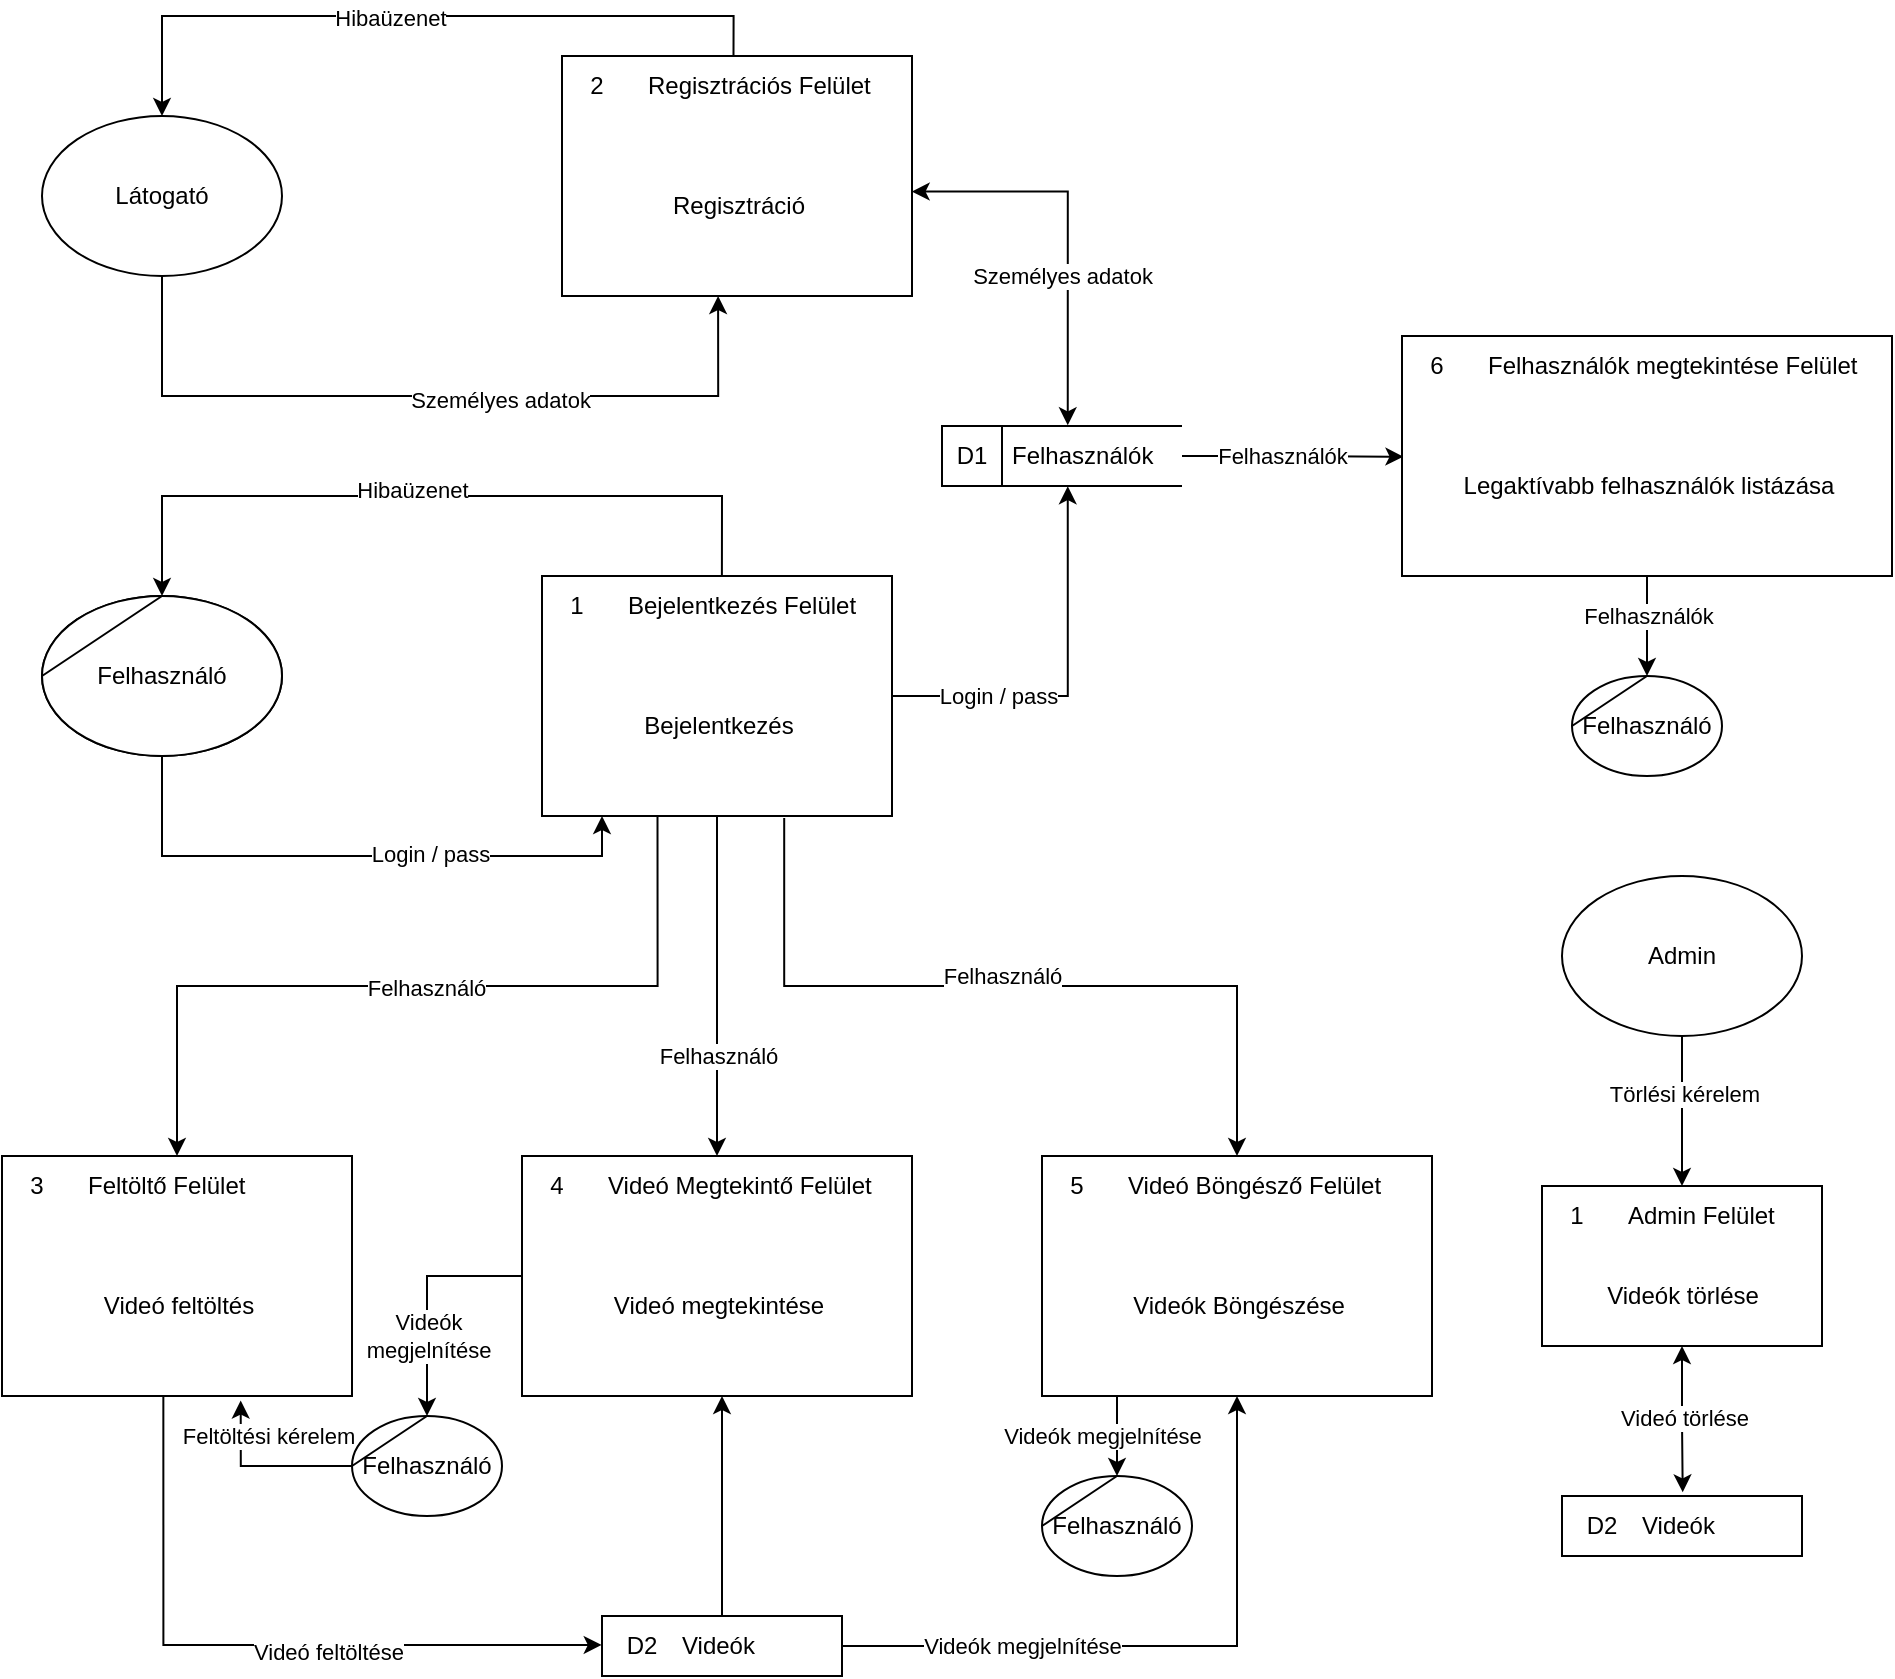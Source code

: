 <mxfile version="20.8.20" type="device"><diagram name="Page-1" id="RyvAtGOHSHTFkF7myws8"><mxGraphModel dx="1466" dy="806" grid="1" gridSize="10" guides="1" tooltips="1" connect="1" arrows="1" fold="1" page="1" pageScale="1" pageWidth="850" pageHeight="1100" math="0" shadow="0"><root><mxCell id="0"/><mxCell id="1" parent="0"/><mxCell id="QEH5DJTfjUDoBT9dlg-W-37" style="edgeStyle=orthogonalEdgeStyle;rounded=0;orthogonalLoop=1;jettySize=auto;html=1;entryX=0.5;entryY=0;entryDx=0;entryDy=0;exitX=0.514;exitY=0;exitDx=0;exitDy=0;exitPerimeter=0;" edge="1" parent="1" source="QEH5DJTfjUDoBT9dlg-W-1" target="QEH5DJTfjUDoBT9dlg-W-12"><mxGeometry relative="1" as="geometry"><Array as="points"><mxPoint x="680" y="320"/><mxPoint x="400" y="320"/></Array></mxGeometry></mxCell><mxCell id="QEH5DJTfjUDoBT9dlg-W-72" value="Hibaüzenet" style="edgeLabel;html=1;align=center;verticalAlign=middle;resizable=0;points=[];" vertex="1" connectable="0" parent="QEH5DJTfjUDoBT9dlg-W-37"><mxGeometry x="0.056" y="-3" relative="1" as="geometry"><mxPoint as="offset"/></mxGeometry></mxCell><mxCell id="QEH5DJTfjUDoBT9dlg-W-38" style="edgeStyle=orthogonalEdgeStyle;rounded=0;orthogonalLoop=1;jettySize=auto;html=1;entryX=0.524;entryY=1.003;entryDx=0;entryDy=0;entryPerimeter=0;" edge="1" parent="1" source="QEH5DJTfjUDoBT9dlg-W-1" target="QEH5DJTfjUDoBT9dlg-W-14"><mxGeometry relative="1" as="geometry"/></mxCell><mxCell id="QEH5DJTfjUDoBT9dlg-W-83" value="Login / pass" style="edgeLabel;html=1;align=center;verticalAlign=middle;resizable=0;points=[];" vertex="1" connectable="0" parent="QEH5DJTfjUDoBT9dlg-W-38"><mxGeometry x="-0.453" relative="1" as="geometry"><mxPoint as="offset"/></mxGeometry></mxCell><mxCell id="QEH5DJTfjUDoBT9dlg-W-48" style="edgeStyle=orthogonalEdgeStyle;rounded=0;orthogonalLoop=1;jettySize=auto;html=1;startArrow=none;startFill=0;endArrow=classic;endFill=1;exitX=0.33;exitY=1.001;exitDx=0;exitDy=0;exitPerimeter=0;" edge="1" parent="1" source="QEH5DJTfjUDoBT9dlg-W-1" target="QEH5DJTfjUDoBT9dlg-W-16"><mxGeometry relative="1" as="geometry"/></mxCell><mxCell id="QEH5DJTfjUDoBT9dlg-W-95" value="Felhasználó" style="edgeLabel;html=1;align=center;verticalAlign=middle;resizable=0;points=[];" vertex="1" connectable="0" parent="QEH5DJTfjUDoBT9dlg-W-48"><mxGeometry x="-0.135" y="1" relative="1" as="geometry"><mxPoint x="-23" as="offset"/></mxGeometry></mxCell><mxCell id="QEH5DJTfjUDoBT9dlg-W-49" style="edgeStyle=orthogonalEdgeStyle;rounded=0;orthogonalLoop=1;jettySize=auto;html=1;startArrow=none;startFill=0;endArrow=classic;endFill=1;" edge="1" parent="1" source="QEH5DJTfjUDoBT9dlg-W-1" target="QEH5DJTfjUDoBT9dlg-W-19"><mxGeometry relative="1" as="geometry"/></mxCell><mxCell id="QEH5DJTfjUDoBT9dlg-W-50" style="edgeStyle=orthogonalEdgeStyle;rounded=0;orthogonalLoop=1;jettySize=auto;html=1;startArrow=none;startFill=0;endArrow=classic;endFill=1;exitX=0.692;exitY=1.008;exitDx=0;exitDy=0;exitPerimeter=0;" edge="1" parent="1" source="QEH5DJTfjUDoBT9dlg-W-1" target="QEH5DJTfjUDoBT9dlg-W-26"><mxGeometry relative="1" as="geometry"/></mxCell><mxCell id="QEH5DJTfjUDoBT9dlg-W-1" value="Bejelentkezés" style="html=1;dashed=0;whitespace=wrap;shape=mxgraph.dfd.process;align=center;container=1;collapsible=0;spacingTop=30;" vertex="1" parent="1"><mxGeometry x="590" y="360" width="175" height="120" as="geometry"/></mxCell><mxCell id="QEH5DJTfjUDoBT9dlg-W-2" value="1" style="text;html=1;strokeColor=none;fillColor=none;align=center;verticalAlign=middle;whiteSpace=wrap;rounded=0;movable=0;resizable=0;rotatable=0;cloneable=0;deletable=0;connectable=0;allowArrows=0;pointerEvents=1;" vertex="1" parent="QEH5DJTfjUDoBT9dlg-W-1"><mxGeometry width="35" height="30" as="geometry"/></mxCell><mxCell id="QEH5DJTfjUDoBT9dlg-W-3" value="Bejelentkezés Felület" style="text;html=1;strokeColor=none;fillColor=none;align=left;verticalAlign=middle;whiteSpace=wrap;rounded=0;movable=0;resizable=0;connectable=0;allowArrows=0;rotatable=0;cloneable=0;deletable=0;spacingLeft=6;autosize=1;resizeWidth=0;" vertex="1" parent="QEH5DJTfjUDoBT9dlg-W-1"><mxGeometry x="35" width="140" height="30" as="geometry"/></mxCell><mxCell id="QEH5DJTfjUDoBT9dlg-W-44" style="edgeStyle=orthogonalEdgeStyle;rounded=0;orthogonalLoop=1;jettySize=auto;html=1;startArrow=none;startFill=0;endArrow=classic;endFill=1;" edge="1" parent="1" source="QEH5DJTfjUDoBT9dlg-W-7" target="QEH5DJTfjUDoBT9dlg-W-26"><mxGeometry relative="1" as="geometry"/></mxCell><mxCell id="QEH5DJTfjUDoBT9dlg-W-89" value="Videók megjelnítése" style="edgeLabel;html=1;align=center;verticalAlign=middle;resizable=0;points=[];" vertex="1" connectable="0" parent="QEH5DJTfjUDoBT9dlg-W-44"><mxGeometry x="-0.443" relative="1" as="geometry"><mxPoint as="offset"/></mxGeometry></mxCell><mxCell id="QEH5DJTfjUDoBT9dlg-W-7" value="Videók" style="html=1;dashed=0;whitespace=wrap;shape=mxgraph.dfd.dataStoreID;align=left;spacingLeft=33;container=1;collapsible=0;autosize=0;" vertex="1" parent="1"><mxGeometry x="620" y="880" width="120" height="30" as="geometry"/></mxCell><mxCell id="QEH5DJTfjUDoBT9dlg-W-8" value="D2" style="text;html=1;strokeColor=none;fillColor=none;align=center;verticalAlign=middle;whiteSpace=wrap;rounded=0;movable=0;resizable=0;rotatable=0;cloneable=0;deletable=0;allowArrows=0;connectable=0;" vertex="1" parent="QEH5DJTfjUDoBT9dlg-W-7"><mxGeometry width="30" height="30" as="geometry"/></mxCell><mxCell id="QEH5DJTfjUDoBT9dlg-W-67" value="Videók" style="html=1;dashed=0;whitespace=wrap;shape=mxgraph.dfd.dataStoreID2;align=left;spacingLeft=38;container=1;collapsible=0;" vertex="1" parent="QEH5DJTfjUDoBT9dlg-W-7"><mxGeometry width="120" height="30" as="geometry"/></mxCell><mxCell id="QEH5DJTfjUDoBT9dlg-W-68" value="D2" style="text;html=1;strokeColor=none;fillColor=none;align=center;verticalAlign=middle;whiteSpace=wrap;rounded=0;connectable=0;allowArrows=0;movable=0;resizable=0;rotatable=0;cloneable=0;deletable=0;" vertex="1" parent="QEH5DJTfjUDoBT9dlg-W-67"><mxGeometry x="5" width="30" height="30" as="geometry"/></mxCell><mxCell id="QEH5DJTfjUDoBT9dlg-W-35" style="edgeStyle=orthogonalEdgeStyle;rounded=0;orthogonalLoop=1;jettySize=auto;html=1;entryX=0.5;entryY=0;entryDx=0;entryDy=0;exitX=0.49;exitY=-0.004;exitDx=0;exitDy=0;exitPerimeter=0;" edge="1" parent="1" source="QEH5DJTfjUDoBT9dlg-W-9" target="QEH5DJTfjUDoBT9dlg-W-13"><mxGeometry relative="1" as="geometry"/></mxCell><mxCell id="QEH5DJTfjUDoBT9dlg-W-71" value="Hibaüzenet" style="edgeLabel;html=1;align=center;verticalAlign=middle;resizable=0;points=[];" vertex="1" connectable="0" parent="QEH5DJTfjUDoBT9dlg-W-35"><mxGeometry x="0.081" y="1" relative="1" as="geometry"><mxPoint as="offset"/></mxGeometry></mxCell><mxCell id="QEH5DJTfjUDoBT9dlg-W-9" value="Regisztráció" style="html=1;dashed=0;whitespace=wrap;shape=mxgraph.dfd.process;align=center;container=1;collapsible=0;spacingTop=30;" vertex="1" parent="1"><mxGeometry x="600" y="100" width="175" height="120" as="geometry"/></mxCell><mxCell id="QEH5DJTfjUDoBT9dlg-W-10" value="2" style="text;html=1;strokeColor=none;fillColor=none;align=center;verticalAlign=middle;whiteSpace=wrap;rounded=0;movable=0;resizable=0;rotatable=0;cloneable=0;deletable=0;connectable=0;allowArrows=0;pointerEvents=1;" vertex="1" parent="QEH5DJTfjUDoBT9dlg-W-9"><mxGeometry width="35" height="30" as="geometry"/></mxCell><mxCell id="QEH5DJTfjUDoBT9dlg-W-11" value="Regisztrációs Felület" style="text;html=1;strokeColor=none;fillColor=none;align=left;verticalAlign=middle;whiteSpace=wrap;rounded=0;movable=0;resizable=0;connectable=0;allowArrows=0;rotatable=0;cloneable=0;deletable=0;spacingLeft=6;autosize=1;resizeWidth=0;" vertex="1" parent="QEH5DJTfjUDoBT9dlg-W-9"><mxGeometry x="35" width="140" height="30" as="geometry"/></mxCell><mxCell id="QEH5DJTfjUDoBT9dlg-W-36" style="edgeStyle=orthogonalEdgeStyle;rounded=0;orthogonalLoop=1;jettySize=auto;html=1;exitX=0.5;exitY=1;exitDx=0;exitDy=0;" edge="1" parent="1" source="QEH5DJTfjUDoBT9dlg-W-12"><mxGeometry relative="1" as="geometry"><mxPoint x="620" y="480" as="targetPoint"/><Array as="points"><mxPoint x="400" y="500"/><mxPoint x="620" y="500"/><mxPoint x="620" y="480"/></Array></mxGeometry></mxCell><mxCell id="QEH5DJTfjUDoBT9dlg-W-82" value="Login / pass" style="edgeLabel;html=1;align=center;verticalAlign=middle;resizable=0;points=[];" vertex="1" connectable="0" parent="QEH5DJTfjUDoBT9dlg-W-36"><mxGeometry x="0.264" y="1" relative="1" as="geometry"><mxPoint as="offset"/></mxGeometry></mxCell><mxCell id="QEH5DJTfjUDoBT9dlg-W-34" style="edgeStyle=orthogonalEdgeStyle;rounded=0;orthogonalLoop=1;jettySize=auto;html=1;exitX=0.5;exitY=1;exitDx=0;exitDy=0;entryX=0.446;entryY=1;entryDx=0;entryDy=0;entryPerimeter=0;" edge="1" parent="1" source="QEH5DJTfjUDoBT9dlg-W-13" target="QEH5DJTfjUDoBT9dlg-W-9"><mxGeometry relative="1" as="geometry"><mxPoint x="680" y="450" as="targetPoint"/><Array as="points"><mxPoint x="400" y="270"/><mxPoint x="678" y="270"/></Array></mxGeometry></mxCell><mxCell id="QEH5DJTfjUDoBT9dlg-W-81" value="Személyes&amp;nbsp;adatok" style="edgeLabel;html=1;align=center;verticalAlign=middle;resizable=0;points=[];" vertex="1" connectable="0" parent="QEH5DJTfjUDoBT9dlg-W-34"><mxGeometry x="0.18" y="-2" relative="1" as="geometry"><mxPoint as="offset"/></mxGeometry></mxCell><mxCell id="QEH5DJTfjUDoBT9dlg-W-13" value="Látogató" style="ellipse;whiteSpace=wrap;html=1;" vertex="1" parent="1"><mxGeometry x="340" y="130" width="120" height="80" as="geometry"/></mxCell><mxCell id="QEH5DJTfjUDoBT9dlg-W-39" style="edgeStyle=orthogonalEdgeStyle;rounded=0;orthogonalLoop=1;jettySize=auto;html=1;entryX=0.999;entryY=0.565;entryDx=0;entryDy=0;entryPerimeter=0;startArrow=classic;startFill=1;exitX=0.524;exitY=-0.012;exitDx=0;exitDy=0;exitPerimeter=0;" edge="1" parent="1" source="QEH5DJTfjUDoBT9dlg-W-14" target="QEH5DJTfjUDoBT9dlg-W-9"><mxGeometry relative="1" as="geometry"><mxPoint x="940" y="160" as="sourcePoint"/></mxGeometry></mxCell><mxCell id="QEH5DJTfjUDoBT9dlg-W-84" value="Személyes adatok" style="edgeLabel;html=1;align=center;verticalAlign=middle;resizable=0;points=[];" vertex="1" connectable="0" parent="QEH5DJTfjUDoBT9dlg-W-39"><mxGeometry x="0.515" y="2" relative="1" as="geometry"><mxPoint x="28" y="40" as="offset"/></mxGeometry></mxCell><mxCell id="QEH5DJTfjUDoBT9dlg-W-43" style="edgeStyle=orthogonalEdgeStyle;rounded=0;orthogonalLoop=1;jettySize=auto;html=1;entryX=0.003;entryY=0.503;entryDx=0;entryDy=0;entryPerimeter=0;startArrow=none;startFill=0;endArrow=classic;endFill=1;" edge="1" parent="1" source="QEH5DJTfjUDoBT9dlg-W-14" target="QEH5DJTfjUDoBT9dlg-W-29"><mxGeometry relative="1" as="geometry"/></mxCell><mxCell id="QEH5DJTfjUDoBT9dlg-W-85" value="Felhasználók" style="edgeLabel;html=1;align=center;verticalAlign=middle;resizable=0;points=[];" vertex="1" connectable="0" parent="QEH5DJTfjUDoBT9dlg-W-43"><mxGeometry x="-0.251" y="-3" relative="1" as="geometry"><mxPoint x="8" y="-3" as="offset"/></mxGeometry></mxCell><mxCell id="QEH5DJTfjUDoBT9dlg-W-14" value="Felhasználók" style="html=1;dashed=0;whitespace=wrap;shape=mxgraph.dfd.dataStoreID;align=left;spacingLeft=33;container=1;collapsible=0;autosize=0;" vertex="1" parent="1"><mxGeometry x="790" y="285" width="120" height="30" as="geometry"/></mxCell><mxCell id="QEH5DJTfjUDoBT9dlg-W-15" value="D1" style="text;html=1;strokeColor=none;fillColor=none;align=center;verticalAlign=middle;whiteSpace=wrap;rounded=0;movable=0;resizable=0;rotatable=0;cloneable=0;deletable=0;allowArrows=0;connectable=0;" vertex="1" parent="QEH5DJTfjUDoBT9dlg-W-14"><mxGeometry width="30" height="30" as="geometry"/></mxCell><mxCell id="QEH5DJTfjUDoBT9dlg-W-40" style="edgeStyle=orthogonalEdgeStyle;rounded=0;orthogonalLoop=1;jettySize=auto;html=1;entryX=-0.001;entryY=0.483;entryDx=0;entryDy=0;entryPerimeter=0;startArrow=none;startFill=0;exitX=0.461;exitY=1.003;exitDx=0;exitDy=0;exitPerimeter=0;" edge="1" parent="1" source="QEH5DJTfjUDoBT9dlg-W-16" target="QEH5DJTfjUDoBT9dlg-W-7"><mxGeometry relative="1" as="geometry"/></mxCell><mxCell id="QEH5DJTfjUDoBT9dlg-W-90" value="Videó feltöltése" style="edgeLabel;html=1;align=center;verticalAlign=middle;resizable=0;points=[];" vertex="1" connectable="0" parent="QEH5DJTfjUDoBT9dlg-W-40"><mxGeometry x="0.202" y="-3" relative="1" as="geometry"><mxPoint as="offset"/></mxGeometry></mxCell><mxCell id="QEH5DJTfjUDoBT9dlg-W-16" value="Videó feltöltés" style="html=1;dashed=0;whitespace=wrap;shape=mxgraph.dfd.process;align=center;container=1;collapsible=0;spacingTop=30;" vertex="1" parent="1"><mxGeometry x="320" y="650" width="175" height="120" as="geometry"/></mxCell><mxCell id="QEH5DJTfjUDoBT9dlg-W-17" value="3" style="text;html=1;strokeColor=none;fillColor=none;align=center;verticalAlign=middle;whiteSpace=wrap;rounded=0;movable=0;resizable=0;rotatable=0;cloneable=0;deletable=0;connectable=0;allowArrows=0;pointerEvents=1;" vertex="1" parent="QEH5DJTfjUDoBT9dlg-W-16"><mxGeometry width="35" height="30" as="geometry"/></mxCell><mxCell id="QEH5DJTfjUDoBT9dlg-W-18" value="Feltöltő Felület" style="text;html=1;strokeColor=none;fillColor=none;align=left;verticalAlign=middle;whiteSpace=wrap;rounded=0;movable=0;resizable=0;connectable=0;allowArrows=0;rotatable=0;cloneable=0;deletable=0;spacingLeft=6;autosize=1;resizeWidth=0;" vertex="1" parent="QEH5DJTfjUDoBT9dlg-W-16"><mxGeometry x="35" width="110" height="30" as="geometry"/></mxCell><mxCell id="QEH5DJTfjUDoBT9dlg-W-42" style="edgeStyle=orthogonalEdgeStyle;rounded=0;orthogonalLoop=1;jettySize=auto;html=1;startArrow=classic;startFill=1;endArrow=none;endFill=0;" edge="1" parent="1" target="QEH5DJTfjUDoBT9dlg-W-7"><mxGeometry relative="1" as="geometry"><mxPoint x="680" y="770" as="sourcePoint"/><Array as="points"><mxPoint x="680" y="820"/><mxPoint x="680" y="820"/></Array></mxGeometry></mxCell><mxCell id="QEH5DJTfjUDoBT9dlg-W-56" style="edgeStyle=orthogonalEdgeStyle;rounded=0;orthogonalLoop=1;jettySize=auto;html=1;startArrow=none;startFill=0;endArrow=classic;endFill=1;" edge="1" parent="1" source="QEH5DJTfjUDoBT9dlg-W-19" target="QEH5DJTfjUDoBT9dlg-W-51"><mxGeometry relative="1" as="geometry"/></mxCell><mxCell id="QEH5DJTfjUDoBT9dlg-W-19" value="Videó megtekintése" style="html=1;dashed=0;whitespace=wrap;shape=mxgraph.dfd.process;align=center;container=1;collapsible=0;spacingTop=30;" vertex="1" parent="1"><mxGeometry x="580" y="650" width="195" height="120" as="geometry"/></mxCell><mxCell id="QEH5DJTfjUDoBT9dlg-W-20" value="4" style="text;html=1;strokeColor=none;fillColor=none;align=center;verticalAlign=middle;whiteSpace=wrap;rounded=0;movable=0;resizable=0;rotatable=0;cloneable=0;deletable=0;connectable=0;allowArrows=0;pointerEvents=1;" vertex="1" parent="QEH5DJTfjUDoBT9dlg-W-19"><mxGeometry width="35" height="30" as="geometry"/></mxCell><mxCell id="QEH5DJTfjUDoBT9dlg-W-21" value="Videó Megtekintő Felület" style="text;html=1;strokeColor=none;fillColor=none;align=left;verticalAlign=middle;whiteSpace=wrap;rounded=0;movable=0;resizable=0;connectable=0;allowArrows=0;rotatable=0;cloneable=0;deletable=0;spacingLeft=6;autosize=1;resizeWidth=0;" vertex="1" parent="QEH5DJTfjUDoBT9dlg-W-19"><mxGeometry x="35" width="160" height="30" as="geometry"/></mxCell><mxCell id="QEH5DJTfjUDoBT9dlg-W-58" style="edgeStyle=orthogonalEdgeStyle;rounded=0;orthogonalLoop=1;jettySize=auto;html=1;entryX=0.5;entryY=0;entryDx=0;entryDy=0;startArrow=none;startFill=0;endArrow=classic;endFill=1;" edge="1" parent="1" source="QEH5DJTfjUDoBT9dlg-W-26" target="QEH5DJTfjUDoBT9dlg-W-54"><mxGeometry relative="1" as="geometry"><Array as="points"><mxPoint x="878" y="790"/></Array></mxGeometry></mxCell><mxCell id="QEH5DJTfjUDoBT9dlg-W-26" value="Videók Böngészése" style="html=1;dashed=0;whitespace=wrap;shape=mxgraph.dfd.process;align=center;container=1;collapsible=0;spacingTop=30;" vertex="1" parent="1"><mxGeometry x="840" y="650" width="195" height="120" as="geometry"/></mxCell><mxCell id="QEH5DJTfjUDoBT9dlg-W-27" value="5" style="text;html=1;strokeColor=none;fillColor=none;align=center;verticalAlign=middle;whiteSpace=wrap;rounded=0;movable=0;resizable=0;rotatable=0;cloneable=0;deletable=0;connectable=0;allowArrows=0;pointerEvents=1;" vertex="1" parent="QEH5DJTfjUDoBT9dlg-W-26"><mxGeometry width="35" height="30" as="geometry"/></mxCell><mxCell id="QEH5DJTfjUDoBT9dlg-W-28" value="Videó Böngésző Felület" style="text;html=1;strokeColor=none;fillColor=none;align=left;verticalAlign=middle;whiteSpace=wrap;rounded=0;movable=0;resizable=0;connectable=0;allowArrows=0;rotatable=0;cloneable=0;deletable=0;spacingLeft=6;autosize=1;resizeWidth=0;" vertex="1" parent="QEH5DJTfjUDoBT9dlg-W-26"><mxGeometry x="35" width="150" height="30" as="geometry"/></mxCell><mxCell id="QEH5DJTfjUDoBT9dlg-W-61" style="edgeStyle=orthogonalEdgeStyle;rounded=0;orthogonalLoop=1;jettySize=auto;html=1;entryX=0.5;entryY=0;entryDx=0;entryDy=0;startArrow=none;startFill=0;endArrow=classic;endFill=1;" edge="1" parent="1" source="QEH5DJTfjUDoBT9dlg-W-29" target="QEH5DJTfjUDoBT9dlg-W-59"><mxGeometry relative="1" as="geometry"/></mxCell><mxCell id="QEH5DJTfjUDoBT9dlg-W-29" value="Legaktívabb felhasználók listázása" style="html=1;dashed=0;whitespace=wrap;shape=mxgraph.dfd.process;align=center;container=1;collapsible=0;spacingTop=30;" vertex="1" parent="1"><mxGeometry x="1020" y="240" width="245" height="120" as="geometry"/></mxCell><mxCell id="QEH5DJTfjUDoBT9dlg-W-30" value="6" style="text;html=1;strokeColor=none;fillColor=none;align=center;verticalAlign=middle;whiteSpace=wrap;rounded=0;movable=0;resizable=0;rotatable=0;cloneable=0;deletable=0;connectable=0;allowArrows=0;pointerEvents=1;" vertex="1" parent="QEH5DJTfjUDoBT9dlg-W-29"><mxGeometry width="35" height="30" as="geometry"/></mxCell><mxCell id="QEH5DJTfjUDoBT9dlg-W-31" value="Felhasználók megtekintése Felület" style="text;html=1;strokeColor=none;fillColor=none;align=left;verticalAlign=middle;whiteSpace=wrap;rounded=0;movable=0;resizable=0;connectable=0;allowArrows=0;rotatable=0;cloneable=0;deletable=0;spacingLeft=6;autosize=1;resizeWidth=0;" vertex="1" parent="QEH5DJTfjUDoBT9dlg-W-29"><mxGeometry x="35" width="210" height="30" as="geometry"/></mxCell><mxCell id="QEH5DJTfjUDoBT9dlg-W-91" style="edgeStyle=orthogonalEdgeStyle;rounded=0;orthogonalLoop=1;jettySize=auto;html=1;entryX=0.682;entryY=1.019;entryDx=0;entryDy=0;entryPerimeter=0;startArrow=none;startFill=0;endArrow=classic;endFill=1;exitX=0;exitY=0.5;exitDx=0;exitDy=0;" edge="1" parent="1" source="QEH5DJTfjUDoBT9dlg-W-51" target="QEH5DJTfjUDoBT9dlg-W-16"><mxGeometry relative="1" as="geometry"/></mxCell><mxCell id="QEH5DJTfjUDoBT9dlg-W-92" value="Feltöltési kérelem" style="edgeLabel;html=1;align=center;verticalAlign=middle;resizable=0;points=[];" vertex="1" connectable="0" parent="QEH5DJTfjUDoBT9dlg-W-91"><mxGeometry x="-0.037" y="-1" relative="1" as="geometry"><mxPoint y="-14" as="offset"/></mxGeometry></mxCell><mxCell id="QEH5DJTfjUDoBT9dlg-W-51" value="Felhasználó" style="shape=stencil(tZRtjoMgEIZPw98GJR6gYXfvQe10nZQCAbYft99RNKlW7GajiTGZeeXhnZGBCRka5YCVvGHig5VlwTm9Kb5NYhUc1DElr8qjOmhISojenuGGx9gz0DTgMbaq+GR8T9+0j5C1NYYgaE0YKU86wRQaWsvvCdZv/xhFjvgXiOB7kynLyq+/Y3fVNuBiI79j7OB+db/rgceOi61+3Grg4v9YISmTO9xCHlR9/vb2xxxnzYDW6AK8OfLTeZzO66ynzM5CnqyHBUsn1DqN9UITnWoH/kUY5Iu9PtVUzRY1jx4IGk22K9UioSs+44+uvFxl3bKX1nTZdE12iV8=);whiteSpace=wrap;html=1;" vertex="1" parent="1"><mxGeometry x="495" y="780" width="75" height="50" as="geometry"/></mxCell><mxCell id="QEH5DJTfjUDoBT9dlg-W-54" value="Felhasználó" style="shape=stencil(tZRtjoMgEIZPw98GJR6gYXfvQe10nZQCAbYft99RNKlW7GajiTGZeeXhnZGBCRka5YCVvGHig5VlwTm9Kb5NYhUc1DElr8qjOmhISojenuGGx9gz0DTgMbaq+GR8T9+0j5C1NYYgaE0YKU86wRQaWsvvCdZv/xhFjvgXiOB7kynLyq+/Y3fVNuBiI79j7OB+db/rgceOi61+3Grg4v9YISmTO9xCHlR9/vb2xxxnzYDW6AK8OfLTeZzO66ynzM5CnqyHBUsn1DqN9UITnWoH/kUY5Iu9PtVUzRY1jx4IGk22K9UioSs+44+uvFxl3bKX1nTZdE12iV8=);whiteSpace=wrap;html=1;" vertex="1" parent="1"><mxGeometry x="840" y="810" width="75" height="50" as="geometry"/></mxCell><mxCell id="QEH5DJTfjUDoBT9dlg-W-55" value="" style="group" vertex="1" connectable="0" parent="1"><mxGeometry x="340" y="370" width="120" height="80" as="geometry"/></mxCell><mxCell id="QEH5DJTfjUDoBT9dlg-W-12" value="Felhasználó" style="ellipse;whiteSpace=wrap;html=1;container=0;" vertex="1" parent="QEH5DJTfjUDoBT9dlg-W-55"><mxGeometry width="120" height="80" as="geometry"/></mxCell><mxCell id="QEH5DJTfjUDoBT9dlg-W-52" value="Felhasználó" style="shape=stencil(tZRtjoMgEIZPw98GJR6gYXfvQe10nZQCAbYft99RNKlW7GajiTGZeeXhnZGBCRka5YCVvGHig5VlwTm9Kb5NYhUc1DElr8qjOmhISojenuGGx9gz0DTgMbaq+GR8T9+0j5C1NYYgaE0YKU86wRQaWsvvCdZv/xhFjvgXiOB7kynLyq+/Y3fVNuBiI79j7OB+db/rgceOi61+3Grg4v9YISmTO9xCHlR9/vb2xxxnzYDW6AK8OfLTeZzO66ynzM5CnqyHBUsn1DqN9UITnWoH/kUY5Iu9PtVUzRY1jx4IGk22K9UioSs+44+uvFxl3bKX1nTZdE12iV8=);whiteSpace=wrap;html=1;container=0;" vertex="1" parent="QEH5DJTfjUDoBT9dlg-W-55"><mxGeometry width="120" height="80" as="geometry"/></mxCell><mxCell id="QEH5DJTfjUDoBT9dlg-W-59" value="Felhasználó" style="shape=stencil(tZRtjoMgEIZPw98GJR6gYXfvQe10nZQCAbYft99RNKlW7GajiTGZeeXhnZGBCRka5YCVvGHig5VlwTm9Kb5NYhUc1DElr8qjOmhISojenuGGx9gz0DTgMbaq+GR8T9+0j5C1NYYgaE0YKU86wRQaWsvvCdZv/xhFjvgXiOB7kynLyq+/Y3fVNuBiI79j7OB+db/rgceOi61+3Grg4v9YISmTO9xCHlR9/vb2xxxnzYDW6AK8OfLTeZzO66ynzM5CnqyHBUsn1DqN9UITnWoH/kUY5Iu9PtVUzRY1jx4IGk22K9UioSs+44+uvFxl3bKX1nTZdE12iV8=);whiteSpace=wrap;html=1;" vertex="1" parent="1"><mxGeometry x="1105" y="410" width="75" height="50" as="geometry"/></mxCell><mxCell id="QEH5DJTfjUDoBT9dlg-W-73" style="edgeStyle=orthogonalEdgeStyle;rounded=0;orthogonalLoop=1;jettySize=auto;html=1;startArrow=none;startFill=0;endArrow=classic;endFill=1;" edge="1" parent="1" source="QEH5DJTfjUDoBT9dlg-W-74" target="QEH5DJTfjUDoBT9dlg-W-76"><mxGeometry relative="1" as="geometry"/></mxCell><mxCell id="QEH5DJTfjUDoBT9dlg-W-87" value="Törlési kérelem" style="edgeLabel;html=1;align=center;verticalAlign=middle;resizable=0;points=[];" vertex="1" connectable="0" parent="QEH5DJTfjUDoBT9dlg-W-73"><mxGeometry x="-0.244" y="1" relative="1" as="geometry"><mxPoint as="offset"/></mxGeometry></mxCell><mxCell id="QEH5DJTfjUDoBT9dlg-W-74" value="Admin" style="ellipse;whiteSpace=wrap;html=1;" vertex="1" parent="1"><mxGeometry x="1100" y="510" width="120" height="80" as="geometry"/></mxCell><mxCell id="QEH5DJTfjUDoBT9dlg-W-75" style="edgeStyle=orthogonalEdgeStyle;rounded=0;orthogonalLoop=1;jettySize=auto;html=1;entryX=0.503;entryY=-0.062;entryDx=0;entryDy=0;entryPerimeter=0;startArrow=classic;startFill=1;endArrow=classic;endFill=1;" edge="1" parent="1" source="QEH5DJTfjUDoBT9dlg-W-76" target="QEH5DJTfjUDoBT9dlg-W-79"><mxGeometry relative="1" as="geometry"/></mxCell><mxCell id="QEH5DJTfjUDoBT9dlg-W-88" value="Videó törlése" style="edgeLabel;html=1;align=center;verticalAlign=middle;resizable=0;points=[];" vertex="1" connectable="0" parent="QEH5DJTfjUDoBT9dlg-W-75"><mxGeometry x="0.275" y="2" relative="1" as="geometry"><mxPoint x="-2" y="-11" as="offset"/></mxGeometry></mxCell><mxCell id="QEH5DJTfjUDoBT9dlg-W-76" value="Videók törlése" style="html=1;dashed=0;whitespace=wrap;shape=mxgraph.dfd.process;align=center;container=1;collapsible=0;spacingTop=30;" vertex="1" parent="1"><mxGeometry x="1090" y="665" width="140" height="80" as="geometry"/></mxCell><mxCell id="QEH5DJTfjUDoBT9dlg-W-77" value="1" style="text;html=1;strokeColor=none;fillColor=none;align=center;verticalAlign=middle;whiteSpace=wrap;rounded=0;movable=0;resizable=0;rotatable=0;cloneable=0;deletable=0;connectable=0;allowArrows=0;pointerEvents=1;" vertex="1" parent="QEH5DJTfjUDoBT9dlg-W-76"><mxGeometry width="35" height="30" as="geometry"/></mxCell><mxCell id="QEH5DJTfjUDoBT9dlg-W-78" value="Admin Felület" style="text;html=1;strokeColor=none;fillColor=none;align=left;verticalAlign=middle;whiteSpace=wrap;rounded=0;movable=0;resizable=0;connectable=0;allowArrows=0;rotatable=0;cloneable=0;deletable=0;spacingLeft=6;autosize=1;resizeWidth=0;" vertex="1" parent="QEH5DJTfjUDoBT9dlg-W-76"><mxGeometry x="35" width="100" height="30" as="geometry"/></mxCell><mxCell id="QEH5DJTfjUDoBT9dlg-W-79" value="Videók" style="html=1;dashed=0;whitespace=wrap;shape=mxgraph.dfd.dataStoreID2;align=left;spacingLeft=38;container=1;collapsible=0;" vertex="1" parent="1"><mxGeometry x="1100" y="820" width="120" height="30" as="geometry"/></mxCell><mxCell id="QEH5DJTfjUDoBT9dlg-W-80" value="D2" style="text;html=1;strokeColor=none;fillColor=none;align=center;verticalAlign=middle;whiteSpace=wrap;rounded=0;connectable=0;allowArrows=0;movable=0;resizable=0;rotatable=0;cloneable=0;deletable=0;" vertex="1" parent="QEH5DJTfjUDoBT9dlg-W-79"><mxGeometry x="5" width="30" height="30" as="geometry"/></mxCell><mxCell id="QEH5DJTfjUDoBT9dlg-W-86" value="Felhasználók" style="edgeLabel;html=1;align=center;verticalAlign=middle;resizable=0;points=[];" vertex="1" connectable="0" parent="1"><mxGeometry x="1142.498" y="380.0" as="geometry"/></mxCell><mxCell id="QEH5DJTfjUDoBT9dlg-W-93" value="Videók megjelnítése" style="edgeLabel;html=1;align=center;verticalAlign=middle;resizable=0;points=[];" vertex="1" connectable="0" parent="1"><mxGeometry x="869.995" y="790.003" as="geometry"/></mxCell><mxCell id="QEH5DJTfjUDoBT9dlg-W-94" value="Videók &lt;br&gt;megjelnítése" style="edgeLabel;html=1;align=center;verticalAlign=middle;resizable=0;points=[];" vertex="1" connectable="0" parent="1"><mxGeometry x="532.495" y="740.003" as="geometry"/></mxCell><mxCell id="QEH5DJTfjUDoBT9dlg-W-96" value="Felhasználó" style="edgeLabel;html=1;align=center;verticalAlign=middle;resizable=0;points=[];" vertex="1" connectable="0" parent="1"><mxGeometry x="677.501" y="599.997" as="geometry"/></mxCell><mxCell id="QEH5DJTfjUDoBT9dlg-W-97" value="Felhasználó" style="edgeLabel;html=1;align=center;verticalAlign=middle;resizable=0;points=[];" vertex="1" connectable="0" parent="1"><mxGeometry x="820.001" y="559.997" as="geometry"/></mxCell></root></mxGraphModel></diagram></mxfile>
